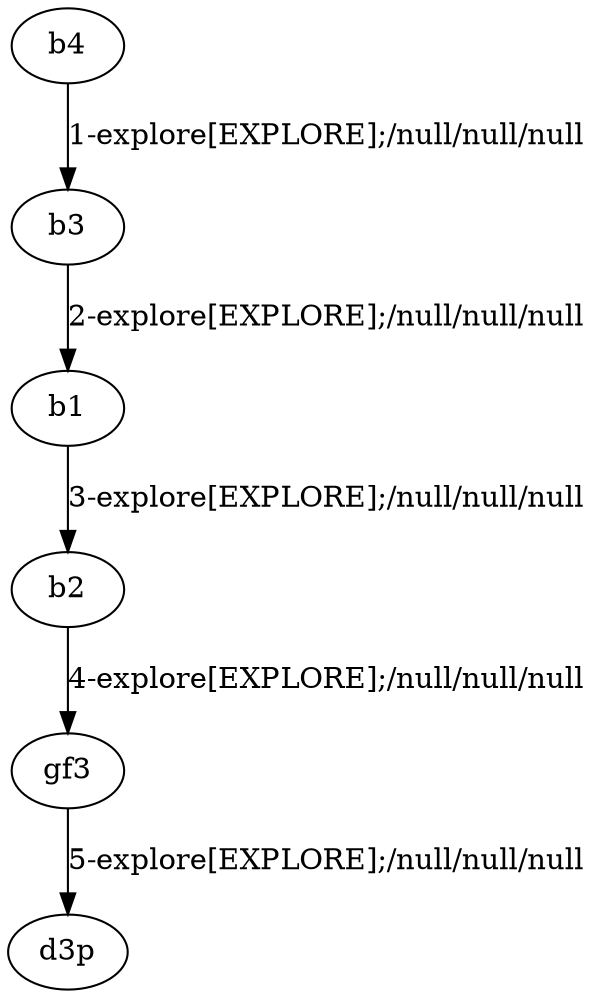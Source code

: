 # Total number of goals covered by this test: 2
# b1 --> b2
# b3 --> b1

digraph g {
"b4" -> "b3" [label = "1-explore[EXPLORE];/null/null/null"];
"b3" -> "b1" [label = "2-explore[EXPLORE];/null/null/null"];
"b1" -> "b2" [label = "3-explore[EXPLORE];/null/null/null"];
"b2" -> "gf3" [label = "4-explore[EXPLORE];/null/null/null"];
"gf3" -> "d3p" [label = "5-explore[EXPLORE];/null/null/null"];
}